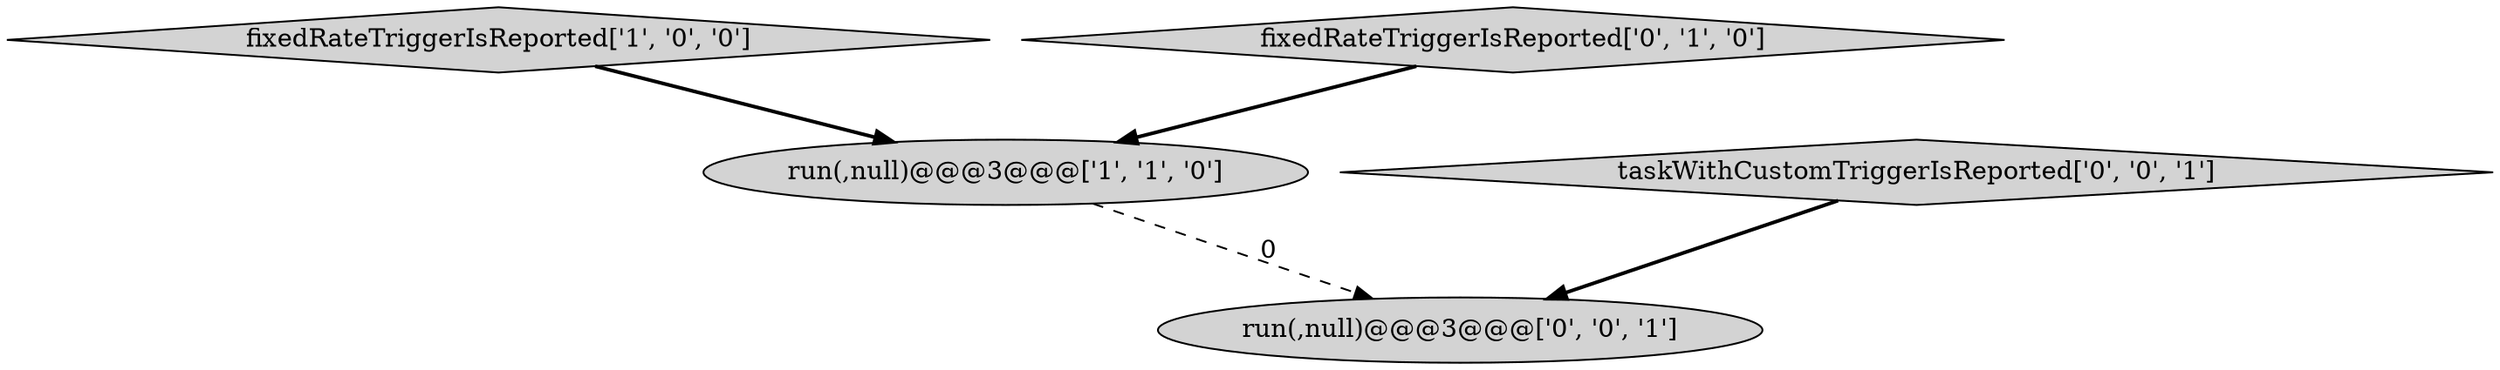 digraph {
1 [style = filled, label = "fixedRateTriggerIsReported['1', '0', '0']", fillcolor = lightgray, shape = diamond image = "AAA0AAABBB1BBB"];
4 [style = filled, label = "run(,null)@@@3@@@['0', '0', '1']", fillcolor = lightgray, shape = ellipse image = "AAA0AAABBB3BBB"];
3 [style = filled, label = "taskWithCustomTriggerIsReported['0', '0', '1']", fillcolor = lightgray, shape = diamond image = "AAA0AAABBB3BBB"];
0 [style = filled, label = "run(,null)@@@3@@@['1', '1', '0']", fillcolor = lightgray, shape = ellipse image = "AAA0AAABBB1BBB"];
2 [style = filled, label = "fixedRateTriggerIsReported['0', '1', '0']", fillcolor = lightgray, shape = diamond image = "AAA0AAABBB2BBB"];
2->0 [style = bold, label=""];
1->0 [style = bold, label=""];
3->4 [style = bold, label=""];
0->4 [style = dashed, label="0"];
}

